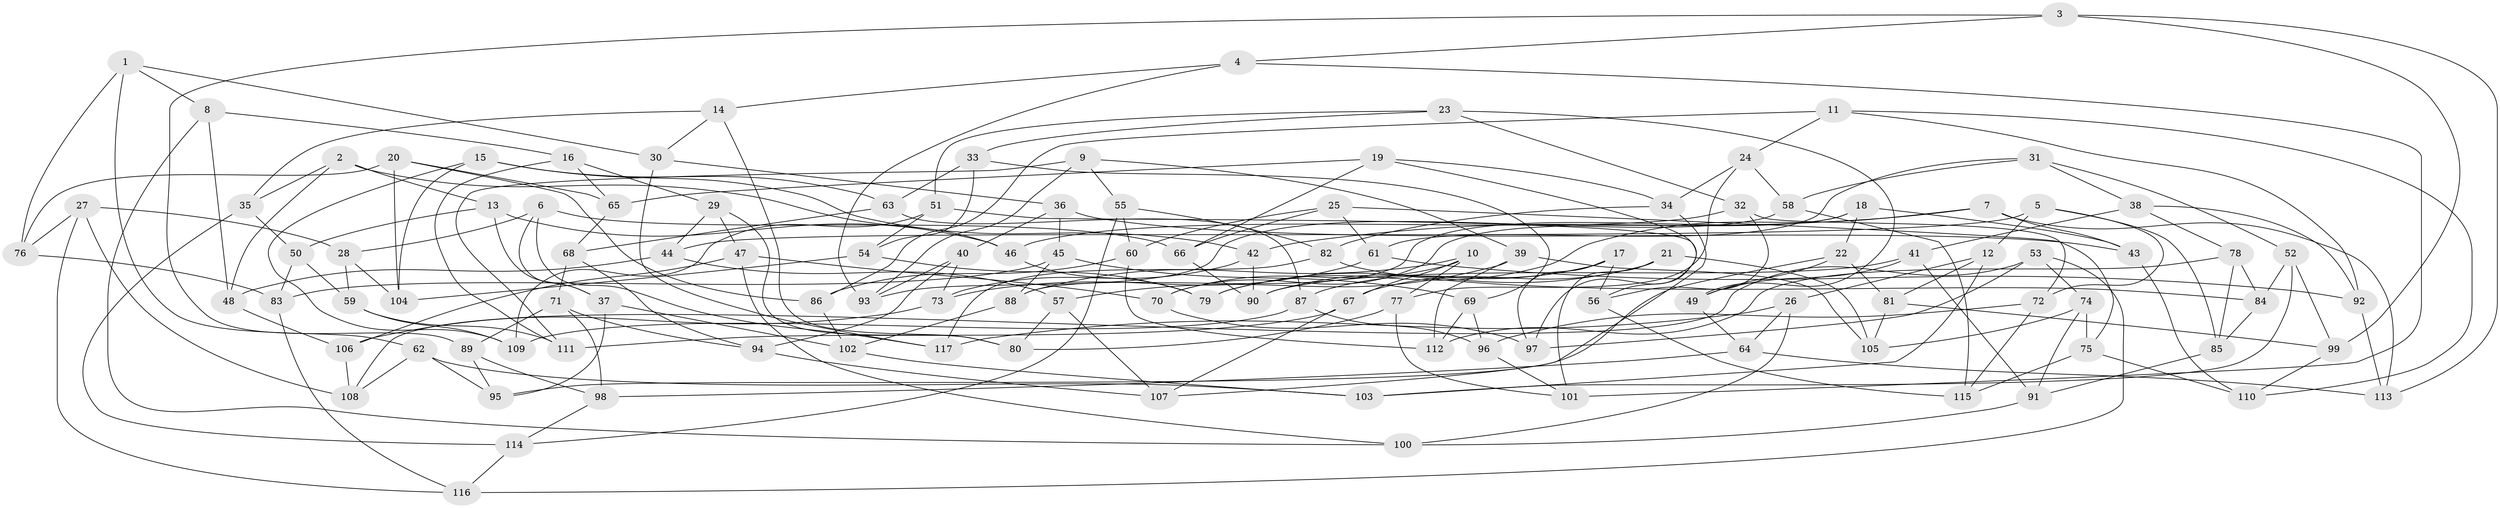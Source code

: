 // coarse degree distribution, {6: 0.576271186440678, 4: 0.1694915254237288, 3: 0.01694915254237288, 5: 0.2033898305084746, 8: 0.01694915254237288, 7: 0.01694915254237288}
// Generated by graph-tools (version 1.1) at 2025/38/03/04/25 23:38:10]
// undirected, 117 vertices, 234 edges
graph export_dot {
  node [color=gray90,style=filled];
  1;
  2;
  3;
  4;
  5;
  6;
  7;
  8;
  9;
  10;
  11;
  12;
  13;
  14;
  15;
  16;
  17;
  18;
  19;
  20;
  21;
  22;
  23;
  24;
  25;
  26;
  27;
  28;
  29;
  30;
  31;
  32;
  33;
  34;
  35;
  36;
  37;
  38;
  39;
  40;
  41;
  42;
  43;
  44;
  45;
  46;
  47;
  48;
  49;
  50;
  51;
  52;
  53;
  54;
  55;
  56;
  57;
  58;
  59;
  60;
  61;
  62;
  63;
  64;
  65;
  66;
  67;
  68;
  69;
  70;
  71;
  72;
  73;
  74;
  75;
  76;
  77;
  78;
  79;
  80;
  81;
  82;
  83;
  84;
  85;
  86;
  87;
  88;
  89;
  90;
  91;
  92;
  93;
  94;
  95;
  96;
  97;
  98;
  99;
  100;
  101;
  102;
  103;
  104;
  105;
  106;
  107;
  108;
  109;
  110;
  111;
  112;
  113;
  114;
  115;
  116;
  117;
  1 -- 8;
  1 -- 30;
  1 -- 76;
  1 -- 62;
  2 -- 13;
  2 -- 46;
  2 -- 35;
  2 -- 48;
  3 -- 99;
  3 -- 4;
  3 -- 89;
  3 -- 113;
  4 -- 14;
  4 -- 93;
  4 -- 101;
  5 -- 72;
  5 -- 44;
  5 -- 85;
  5 -- 12;
  6 -- 117;
  6 -- 28;
  6 -- 66;
  6 -- 37;
  7 -- 113;
  7 -- 42;
  7 -- 79;
  7 -- 43;
  8 -- 48;
  8 -- 100;
  8 -- 16;
  9 -- 111;
  9 -- 39;
  9 -- 93;
  9 -- 55;
  10 -- 77;
  10 -- 67;
  10 -- 70;
  10 -- 88;
  11 -- 24;
  11 -- 86;
  11 -- 92;
  11 -- 110;
  12 -- 103;
  12 -- 26;
  12 -- 81;
  13 -- 50;
  13 -- 37;
  13 -- 46;
  14 -- 80;
  14 -- 35;
  14 -- 30;
  15 -- 104;
  15 -- 42;
  15 -- 109;
  15 -- 63;
  16 -- 111;
  16 -- 65;
  16 -- 29;
  17 -- 97;
  17 -- 56;
  17 -- 90;
  17 -- 87;
  18 -- 88;
  18 -- 43;
  18 -- 22;
  18 -- 70;
  19 -- 65;
  19 -- 97;
  19 -- 34;
  19 -- 66;
  20 -- 76;
  20 -- 86;
  20 -- 65;
  20 -- 104;
  21 -- 67;
  21 -- 79;
  21 -- 101;
  21 -- 105;
  22 -- 95;
  22 -- 49;
  22 -- 81;
  23 -- 51;
  23 -- 49;
  23 -- 33;
  23 -- 32;
  24 -- 77;
  24 -- 34;
  24 -- 58;
  25 -- 61;
  25 -- 60;
  25 -- 75;
  25 -- 66;
  26 -- 64;
  26 -- 100;
  26 -- 117;
  27 -- 108;
  27 -- 116;
  27 -- 28;
  27 -- 76;
  28 -- 59;
  28 -- 104;
  29 -- 44;
  29 -- 80;
  29 -- 47;
  30 -- 36;
  30 -- 117;
  31 -- 61;
  31 -- 52;
  31 -- 58;
  31 -- 38;
  32 -- 46;
  32 -- 72;
  32 -- 56;
  33 -- 63;
  33 -- 69;
  33 -- 54;
  34 -- 107;
  34 -- 82;
  35 -- 50;
  35 -- 114;
  36 -- 43;
  36 -- 45;
  36 -- 40;
  37 -- 102;
  37 -- 95;
  38 -- 41;
  38 -- 92;
  38 -- 78;
  39 -- 105;
  39 -- 112;
  39 -- 57;
  40 -- 73;
  40 -- 94;
  40 -- 93;
  41 -- 90;
  41 -- 49;
  41 -- 91;
  42 -- 90;
  42 -- 73;
  43 -- 110;
  44 -- 48;
  44 -- 57;
  45 -- 83;
  45 -- 69;
  45 -- 88;
  46 -- 79;
  47 -- 70;
  47 -- 100;
  47 -- 106;
  48 -- 106;
  49 -- 64;
  50 -- 59;
  50 -- 83;
  51 -- 54;
  51 -- 56;
  51 -- 109;
  52 -- 99;
  52 -- 84;
  52 -- 103;
  53 -- 108;
  53 -- 116;
  53 -- 74;
  53 -- 97;
  54 -- 79;
  54 -- 104;
  55 -- 60;
  55 -- 82;
  55 -- 114;
  56 -- 115;
  57 -- 80;
  57 -- 107;
  58 -- 93;
  58 -- 115;
  59 -- 109;
  59 -- 111;
  60 -- 112;
  60 -- 86;
  61 -- 92;
  61 -- 73;
  62 -- 108;
  62 -- 103;
  62 -- 95;
  63 -- 68;
  63 -- 87;
  64 -- 113;
  64 -- 98;
  65 -- 68;
  66 -- 90;
  67 -- 107;
  67 -- 111;
  68 -- 94;
  68 -- 71;
  69 -- 96;
  69 -- 112;
  70 -- 97;
  71 -- 98;
  71 -- 89;
  71 -- 94;
  72 -- 115;
  72 -- 96;
  73 -- 106;
  74 -- 91;
  74 -- 105;
  74 -- 75;
  75 -- 115;
  75 -- 110;
  76 -- 83;
  77 -- 101;
  77 -- 80;
  78 -- 84;
  78 -- 85;
  78 -- 112;
  81 -- 99;
  81 -- 105;
  82 -- 117;
  82 -- 84;
  83 -- 116;
  84 -- 85;
  85 -- 91;
  86 -- 102;
  87 -- 109;
  87 -- 96;
  88 -- 102;
  89 -- 98;
  89 -- 95;
  91 -- 100;
  92 -- 113;
  94 -- 107;
  96 -- 101;
  98 -- 114;
  99 -- 110;
  102 -- 103;
  106 -- 108;
  114 -- 116;
}
